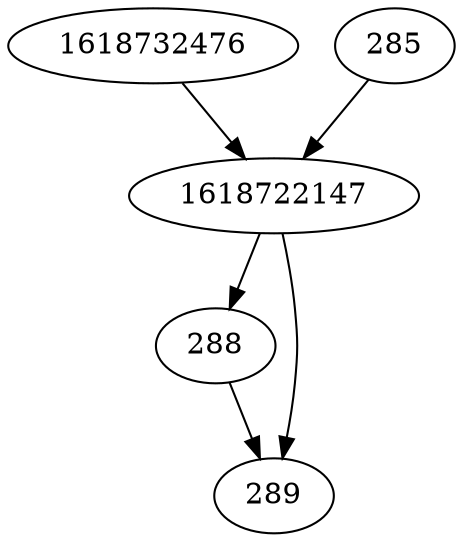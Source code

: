strict digraph  {
288;
289;
1618722147;
1618732476;
285;
288 -> 289;
1618722147 -> 288;
1618722147 -> 289;
1618732476 -> 1618722147;
285 -> 1618722147;
}

